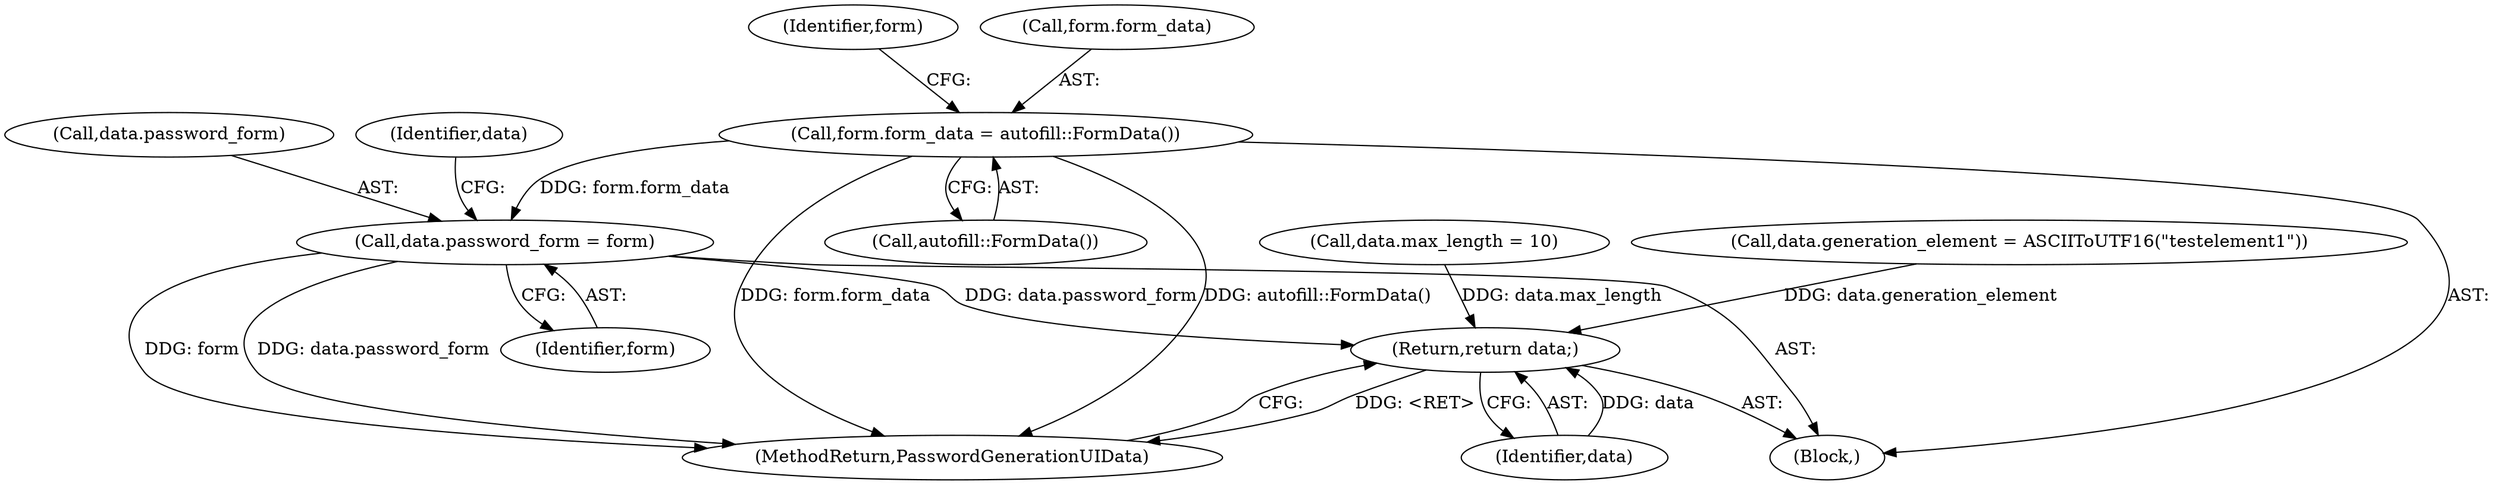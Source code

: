 digraph "1_Chrome_961d0cda4cfc3bcf04aa48ccc32772d63af12d9b_15@del" {
"1000125" [label="(Call,data.password_form = form)"];
"1000103" [label="(Call,form.form_data = autofill::FormData())"];
"1000141" [label="(Return,return data;)"];
"1000125" [label="(Call,data.password_form = form)"];
"1000143" [label="(MethodReturn,PasswordGenerationUIData)"];
"1000111" [label="(Identifier,form)"];
"1000107" [label="(Call,autofill::FormData())"];
"1000142" [label="(Identifier,data)"];
"1000136" [label="(Call,data.max_length = 10)"];
"1000126" [label="(Call,data.password_form)"];
"1000132" [label="(Identifier,data)"];
"1000103" [label="(Call,form.form_data = autofill::FormData())"];
"1000104" [label="(Call,form.form_data)"];
"1000141" [label="(Return,return data;)"];
"1000130" [label="(Call,data.generation_element = ASCIIToUTF16(\"testelement1\"))"];
"1000101" [label="(Block,)"];
"1000129" [label="(Identifier,form)"];
"1000125" -> "1000101"  [label="AST: "];
"1000125" -> "1000129"  [label="CFG: "];
"1000126" -> "1000125"  [label="AST: "];
"1000129" -> "1000125"  [label="AST: "];
"1000132" -> "1000125"  [label="CFG: "];
"1000125" -> "1000143"  [label="DDG: data.password_form"];
"1000125" -> "1000143"  [label="DDG: form"];
"1000103" -> "1000125"  [label="DDG: form.form_data"];
"1000125" -> "1000141"  [label="DDG: data.password_form"];
"1000103" -> "1000101"  [label="AST: "];
"1000103" -> "1000107"  [label="CFG: "];
"1000104" -> "1000103"  [label="AST: "];
"1000107" -> "1000103"  [label="AST: "];
"1000111" -> "1000103"  [label="CFG: "];
"1000103" -> "1000143"  [label="DDG: autofill::FormData()"];
"1000103" -> "1000143"  [label="DDG: form.form_data"];
"1000141" -> "1000101"  [label="AST: "];
"1000141" -> "1000142"  [label="CFG: "];
"1000142" -> "1000141"  [label="AST: "];
"1000143" -> "1000141"  [label="CFG: "];
"1000141" -> "1000143"  [label="DDG: <RET>"];
"1000142" -> "1000141"  [label="DDG: data"];
"1000136" -> "1000141"  [label="DDG: data.max_length"];
"1000130" -> "1000141"  [label="DDG: data.generation_element"];
}
